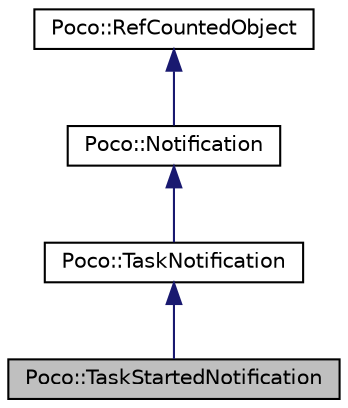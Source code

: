 digraph "Poco::TaskStartedNotification"
{
 // LATEX_PDF_SIZE
  edge [fontname="Helvetica",fontsize="10",labelfontname="Helvetica",labelfontsize="10"];
  node [fontname="Helvetica",fontsize="10",shape=record];
  Node1 [label="Poco::TaskStartedNotification",height=0.2,width=0.4,color="black", fillcolor="grey75", style="filled", fontcolor="black",tooltip=" "];
  Node2 -> Node1 [dir="back",color="midnightblue",fontsize="10",style="solid"];
  Node2 [label="Poco::TaskNotification",height=0.2,width=0.4,color="black", fillcolor="white", style="filled",URL="$classPoco_1_1TaskNotification.html",tooltip="Base class for TaskManager notifications."];
  Node3 -> Node2 [dir="back",color="midnightblue",fontsize="10",style="solid"];
  Node3 [label="Poco::Notification",height=0.2,width=0.4,color="black", fillcolor="white", style="filled",URL="$classPoco_1_1Notification.html",tooltip=" "];
  Node4 -> Node3 [dir="back",color="midnightblue",fontsize="10",style="solid"];
  Node4 [label="Poco::RefCountedObject",height=0.2,width=0.4,color="black", fillcolor="white", style="filled",URL="$classPoco_1_1RefCountedObject.html",tooltip=" "];
}
